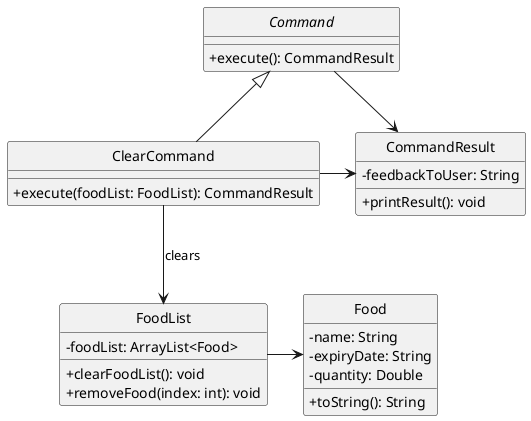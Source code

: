 @startuml
'https://plantuml.com/class-diagram

Command <|-- ClearCommand
Command -> CommandResult
ClearCommand -> CommandResult
ClearCommand --> FoodList : clears
FoodList -> Food

hide circle
skinparam classAttributeIconSize 0

abstract class Command{
    +execute(): CommandResult
}

class ClearCommand {
    +execute(foodList: FoodList): CommandResult
}

class CommandResult {
    -feedbackToUser: String
    +printResult(): void
}

class FoodList {
    -foodList: ArrayList<Food>
    +clearFoodList(): void
    +removeFood(index: int): void
}


class Food{
    - name: String
    - expiryDate: String
    - quantity: Double

    + toString(): String
}

@enduml